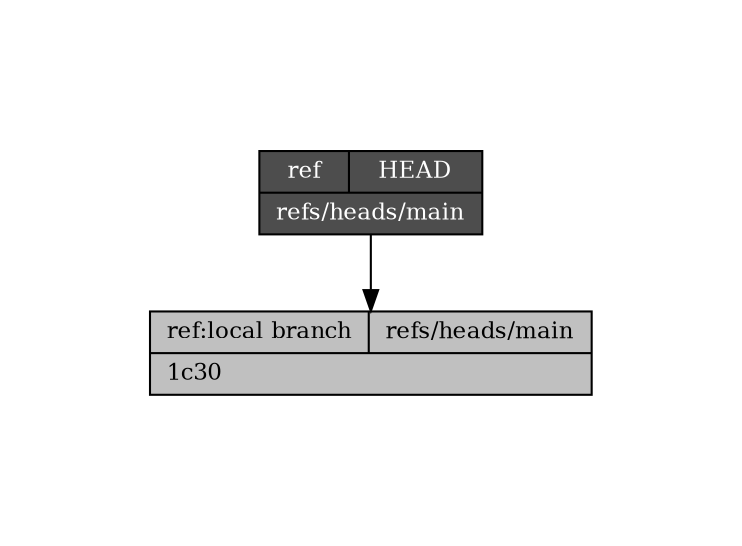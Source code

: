 digraph structs {
  pad="1,1";
  node [shape=record,fontsize=11];
  rankdir="TB";
  _refs___heads___main [style=filled, fillcolor=gray,  label="{{ref:local branch|refs\/heads\/main}|1c30\l}"]
  _HEAD [style=filled, fillcolor=gray30, fontcolor=white,  label="{{ref|HEAD}|refs\/heads\/main\l}"]
  _HEAD -> _refs___heads___main
}
